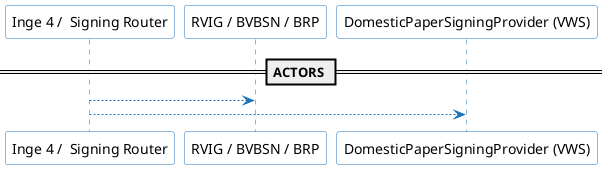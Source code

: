 @startuml
' Training by Ben Peachy
' https://plantuml.com/sequence-diagram
' Manual: https://plantuml-documentation.readthedocs.io/en/latest/index.html
' QA: https://forum.plantuml.net/
' Use Plantuml for pycharm
' Rendering:
' Plattext.com
' http://www.plantuml.com/plantuml/
' Alle shapes: https://plantuml.com/deployment-diagram
' Shared methods or skinparams / includes: https://plantuml.com/preprocessing#393335a6fd28a804
' Messages in this UML scheme are shown in openapi.yaml

skinparam {

    ' True for "uncertain things" protip by Ben
    Handwritten false
    Monochrome false
    shadowing false

    ' "Comic Sans MS"
    defaultFontName RijksoverheidSansWebText

    boundary {
        BorderColor #1D71B8
        BackgroundColor #white
    }

    database {
        BorderColor #1D71B8
        BackgroundColor #white
    }

    NoteBorderColor #CC0

    sequence {
        arrowColor #1D71B8

        boxBorderColor none
        boxBackgroundColor #EEE

        actor {
            BorderColor #5715CC
            BackgroundColor white
        }


        participant {
            BorderColor #1D71B8
            BackgroundColor #white
        }

        lifeLine {
            BorderColor #1D71B8
            BackgroundColor #92D2EF
        }
    }
}

participant "Inge 4 /  Signing Router" as inge4
participant "RVIG / BVBSN / BRP" as rvig
participant "DomesticPaperSigningProvider (VWS)" as provider


== ACTORS ==

inge4 --> rvig
inge4 --> provider

@enduml

